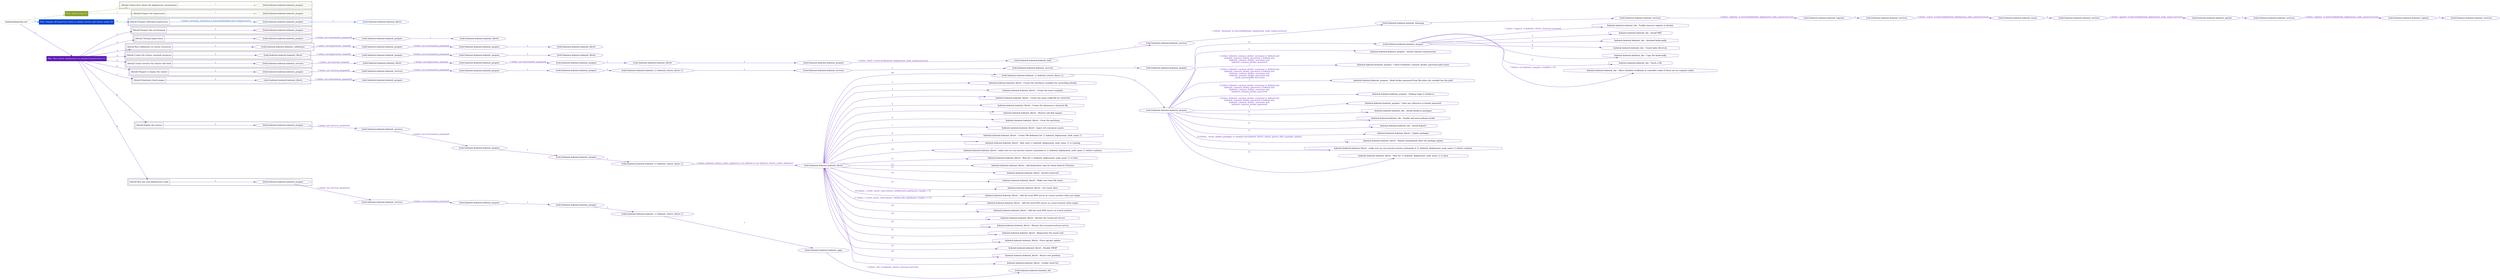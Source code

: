 digraph {
	graph [concentrate=true ordering=in rankdir=LR ratio=fill]
	edge [esep=5 sep=10]
	"kubeinit/playbook.yml" [id=root_node style=dotted]
	play_48f7a93a [label="Play: Initial setup (1)" color="#87a02c" fontcolor="#ffffff" id=play_48f7a93a shape=box style=filled tooltip=localhost]
	"kubeinit/playbook.yml" -> play_48f7a93a [label="1 " color="#87a02c" fontcolor="#87a02c" id=edge_2c1c8503 labeltooltip="1 " tooltip="1 "]
	subgraph "kubeinit.kubeinit.kubeinit_prepare" {
		role_68317482 [label="[role] kubeinit.kubeinit.kubeinit_prepare" color="#87a02c" id=role_68317482 tooltip="kubeinit.kubeinit.kubeinit_prepare"]
	}
	subgraph "kubeinit.kubeinit.kubeinit_prepare" {
		role_b76d7d6e [label="[role] kubeinit.kubeinit.kubeinit_prepare" color="#87a02c" id=role_b76d7d6e tooltip="kubeinit.kubeinit.kubeinit_prepare"]
	}
	subgraph "Play: Initial setup (1)" {
		play_48f7a93a -> block_646954f2 [label=1 color="#87a02c" fontcolor="#87a02c" id=edge_392fb475 labeltooltip=1 tooltip=1]
		subgraph cluster_block_646954f2 {
			block_646954f2 [label="[block] Gather facts about the deployment environment" color="#87a02c" id=block_646954f2 labeltooltip="Gather facts about the deployment environment" shape=box tooltip="Gather facts about the deployment environment"]
			block_646954f2 -> role_68317482 [label="1 " color="#87a02c" fontcolor="#87a02c" id=edge_b7bb4858 labeltooltip="1 " tooltip="1 "]
		}
		play_48f7a93a -> block_d1251164 [label=2 color="#87a02c" fontcolor="#87a02c" id=edge_d0bb86b6 labeltooltip=2 tooltip=2]
		subgraph cluster_block_d1251164 {
			block_d1251164 [label="[block] Prepare the hypervisors" color="#87a02c" id=block_d1251164 labeltooltip="Prepare the hypervisors" shape=box tooltip="Prepare the hypervisors"]
			block_d1251164 -> role_b76d7d6e [label="1 " color="#87a02c" fontcolor="#87a02c" id=edge_4859cfbc labeltooltip="1 " tooltip="1 "]
		}
	}
	play_f01999a0 [label="Play: Prepare all hypervisor hosts to deploy service and cluster nodes (0)" color="#0042cc" fontcolor="#ffffff" id=play_f01999a0 shape=box style=filled tooltip="Play: Prepare all hypervisor hosts to deploy service and cluster nodes (0)"]
	"kubeinit/playbook.yml" -> play_f01999a0 [label="2 " color="#0042cc" fontcolor="#0042cc" id=edge_50599dec labeltooltip="2 " tooltip="2 "]
	subgraph "kubeinit.kubeinit.kubeinit_libvirt" {
		role_89344236 [label="[role] kubeinit.kubeinit.kubeinit_libvirt" color="#0042cc" id=role_89344236 tooltip="kubeinit.kubeinit.kubeinit_libvirt"]
	}
	subgraph "kubeinit.kubeinit.kubeinit_prepare" {
		role_3fe27696 [label="[role] kubeinit.kubeinit.kubeinit_prepare" color="#0042cc" id=role_3fe27696 tooltip="kubeinit.kubeinit.kubeinit_prepare"]
		role_3fe27696 -> role_89344236 [label="1 " color="#0042cc" fontcolor="#0042cc" id=edge_739e8eab labeltooltip="1 " tooltip="1 "]
	}
	subgraph "Play: Prepare all hypervisor hosts to deploy service and cluster nodes (0)" {
		play_f01999a0 -> block_2a58466e [label=1 color="#0042cc" fontcolor="#0042cc" id=edge_af1e1854 labeltooltip=1 tooltip=1]
		subgraph cluster_block_2a58466e {
			block_2a58466e [label="[block] Prepare individual hypervisors" color="#0042cc" id=block_2a58466e labeltooltip="Prepare individual hypervisors" shape=box tooltip="Prepare individual hypervisors"]
			block_2a58466e -> role_3fe27696 [label="1 [when: inventory_hostname in hostvars['kubeinit-facts'].hypervisors]" color="#0042cc" fontcolor="#0042cc" id=edge_37fc43f7 labeltooltip="1 [when: inventory_hostname in hostvars['kubeinit-facts'].hypervisors]" tooltip="1 [when: inventory_hostname in hostvars['kubeinit-facts'].hypervisors]"]
		}
	}
	play_2f3cab68 [label="Play: Run cluster deployment on prepared hypervisors (1)" color="#5c19b3" fontcolor="#ffffff" id=play_2f3cab68 shape=box style=filled tooltip=localhost]
	"kubeinit/playbook.yml" -> play_2f3cab68 [label="3 " color="#5c19b3" fontcolor="#5c19b3" id=edge_c49b4327 labeltooltip="3 " tooltip="3 "]
	subgraph "kubeinit.kubeinit.kubeinit_prepare" {
		role_c599ef89 [label="[role] kubeinit.kubeinit.kubeinit_prepare" color="#5c19b3" id=role_c599ef89 tooltip="kubeinit.kubeinit.kubeinit_prepare"]
	}
	subgraph "kubeinit.kubeinit.kubeinit_libvirt" {
		role_31095c53 [label="[role] kubeinit.kubeinit.kubeinit_libvirt" color="#5c19b3" id=role_31095c53 tooltip="kubeinit.kubeinit.kubeinit_libvirt"]
	}
	subgraph "kubeinit.kubeinit.kubeinit_prepare" {
		role_ef2d4045 [label="[role] kubeinit.kubeinit.kubeinit_prepare" color="#5c19b3" id=role_ef2d4045 tooltip="kubeinit.kubeinit.kubeinit_prepare"]
		role_ef2d4045 -> role_31095c53 [label="1 " color="#5c19b3" fontcolor="#5c19b3" id=edge_62b7c193 labeltooltip="1 " tooltip="1 "]
	}
	subgraph "kubeinit.kubeinit.kubeinit_prepare" {
		role_fed754b5 [label="[role] kubeinit.kubeinit.kubeinit_prepare" color="#5c19b3" id=role_fed754b5 tooltip="kubeinit.kubeinit.kubeinit_prepare"]
		role_fed754b5 -> role_ef2d4045 [label="1 [when: not environment_prepared]" color="#5c19b3" fontcolor="#5c19b3" id=edge_0399e9de labeltooltip="1 [when: not environment_prepared]" tooltip="1 [when: not environment_prepared]"]
	}
	subgraph "kubeinit.kubeinit.kubeinit_libvirt" {
		role_024b5853 [label="[role] kubeinit.kubeinit.kubeinit_libvirt" color="#5c19b3" id=role_024b5853 tooltip="kubeinit.kubeinit.kubeinit_libvirt"]
	}
	subgraph "kubeinit.kubeinit.kubeinit_prepare" {
		role_d43cc7ea [label="[role] kubeinit.kubeinit.kubeinit_prepare" color="#5c19b3" id=role_d43cc7ea tooltip="kubeinit.kubeinit.kubeinit_prepare"]
		role_d43cc7ea -> role_024b5853 [label="1 " color="#5c19b3" fontcolor="#5c19b3" id=edge_d3427e39 labeltooltip="1 " tooltip="1 "]
	}
	subgraph "kubeinit.kubeinit.kubeinit_prepare" {
		role_ba1eb8d6 [label="[role] kubeinit.kubeinit.kubeinit_prepare" color="#5c19b3" id=role_ba1eb8d6 tooltip="kubeinit.kubeinit.kubeinit_prepare"]
		role_ba1eb8d6 -> role_d43cc7ea [label="1 [when: not environment_prepared]" color="#5c19b3" fontcolor="#5c19b3" id=edge_99b0218d labeltooltip="1 [when: not environment_prepared]" tooltip="1 [when: not environment_prepared]"]
	}
	subgraph "kubeinit.kubeinit.kubeinit_validations" {
		role_3ce52aa0 [label="[role] kubeinit.kubeinit.kubeinit_validations" color="#5c19b3" id=role_3ce52aa0 tooltip="kubeinit.kubeinit.kubeinit_validations"]
		role_3ce52aa0 -> role_ba1eb8d6 [label="1 [when: not hypervisors_cleaned]" color="#5c19b3" fontcolor="#5c19b3" id=edge_568e20ad labeltooltip="1 [when: not hypervisors_cleaned]" tooltip="1 [when: not hypervisors_cleaned]"]
	}
	subgraph "kubeinit.kubeinit.kubeinit_libvirt" {
		role_5892202f [label="[role] kubeinit.kubeinit.kubeinit_libvirt" color="#5c19b3" id=role_5892202f tooltip="kubeinit.kubeinit.kubeinit_libvirt"]
	}
	subgraph "kubeinit.kubeinit.kubeinit_prepare" {
		role_14ea5f9a [label="[role] kubeinit.kubeinit.kubeinit_prepare" color="#5c19b3" id=role_14ea5f9a tooltip="kubeinit.kubeinit.kubeinit_prepare"]
		role_14ea5f9a -> role_5892202f [label="1 " color="#5c19b3" fontcolor="#5c19b3" id=edge_c470bcf9 labeltooltip="1 " tooltip="1 "]
	}
	subgraph "kubeinit.kubeinit.kubeinit_prepare" {
		role_00f2cca6 [label="[role] kubeinit.kubeinit.kubeinit_prepare" color="#5c19b3" id=role_00f2cca6 tooltip="kubeinit.kubeinit.kubeinit_prepare"]
		role_00f2cca6 -> role_14ea5f9a [label="1 [when: not environment_prepared]" color="#5c19b3" fontcolor="#5c19b3" id=edge_92b3612d labeltooltip="1 [when: not environment_prepared]" tooltip="1 [when: not environment_prepared]"]
	}
	subgraph "kubeinit.kubeinit.kubeinit_libvirt" {
		role_a37714ad [label="[role] kubeinit.kubeinit.kubeinit_libvirt" color="#5c19b3" id=role_a37714ad tooltip="kubeinit.kubeinit.kubeinit_libvirt"]
		role_a37714ad -> role_00f2cca6 [label="1 [when: not hypervisors_cleaned]" color="#5c19b3" fontcolor="#5c19b3" id=edge_15992454 labeltooltip="1 [when: not hypervisors_cleaned]" tooltip="1 [when: not hypervisors_cleaned]"]
	}
	subgraph "kubeinit.kubeinit.kubeinit_services" {
		role_da75d22a [label="[role] kubeinit.kubeinit.kubeinit_services" color="#5c19b3" id=role_da75d22a tooltip="kubeinit.kubeinit.kubeinit_services"]
	}
	subgraph "kubeinit.kubeinit.kubeinit_registry" {
		role_6bd7cd59 [label="[role] kubeinit.kubeinit.kubeinit_registry" color="#5c19b3" id=role_6bd7cd59 tooltip="kubeinit.kubeinit.kubeinit_registry"]
		role_6bd7cd59 -> role_da75d22a [label="1 " color="#5c19b3" fontcolor="#5c19b3" id=edge_dc244a03 labeltooltip="1 " tooltip="1 "]
	}
	subgraph "kubeinit.kubeinit.kubeinit_services" {
		role_85b639aa [label="[role] kubeinit.kubeinit.kubeinit_services" color="#5c19b3" id=role_85b639aa tooltip="kubeinit.kubeinit.kubeinit_services"]
		role_85b639aa -> role_6bd7cd59 [label="1 [when: 'registry' in hostvars[kubeinit_deployment_node_name].services]" color="#5c19b3" fontcolor="#5c19b3" id=edge_8edda6a2 labeltooltip="1 [when: 'registry' in hostvars[kubeinit_deployment_node_name].services]" tooltip="1 [when: 'registry' in hostvars[kubeinit_deployment_node_name].services]"]
	}
	subgraph "kubeinit.kubeinit.kubeinit_apache" {
		role_e545758e [label="[role] kubeinit.kubeinit.kubeinit_apache" color="#5c19b3" id=role_e545758e tooltip="kubeinit.kubeinit.kubeinit_apache"]
		role_e545758e -> role_85b639aa [label="1 " color="#5c19b3" fontcolor="#5c19b3" id=edge_fd83c5e7 labeltooltip="1 " tooltip="1 "]
	}
	subgraph "kubeinit.kubeinit.kubeinit_services" {
		role_60dbb55d [label="[role] kubeinit.kubeinit.kubeinit_services" color="#5c19b3" id=role_60dbb55d tooltip="kubeinit.kubeinit.kubeinit_services"]
		role_60dbb55d -> role_e545758e [label="1 [when: 'apache' in hostvars[kubeinit_deployment_node_name].services]" color="#5c19b3" fontcolor="#5c19b3" id=edge_f2e3d64b labeltooltip="1 [when: 'apache' in hostvars[kubeinit_deployment_node_name].services]" tooltip="1 [when: 'apache' in hostvars[kubeinit_deployment_node_name].services]"]
	}
	subgraph "kubeinit.kubeinit.kubeinit_nexus" {
		role_3f6fd1b1 [label="[role] kubeinit.kubeinit.kubeinit_nexus" color="#5c19b3" id=role_3f6fd1b1 tooltip="kubeinit.kubeinit.kubeinit_nexus"]
		role_3f6fd1b1 -> role_60dbb55d [label="1 " color="#5c19b3" fontcolor="#5c19b3" id=edge_b6b1c129 labeltooltip="1 " tooltip="1 "]
	}
	subgraph "kubeinit.kubeinit.kubeinit_services" {
		role_b44c3ecb [label="[role] kubeinit.kubeinit.kubeinit_services" color="#5c19b3" id=role_b44c3ecb tooltip="kubeinit.kubeinit.kubeinit_services"]
		role_b44c3ecb -> role_3f6fd1b1 [label="1 [when: 'nexus' in hostvars[kubeinit_deployment_node_name].services]" color="#5c19b3" fontcolor="#5c19b3" id=edge_07677abb labeltooltip="1 [when: 'nexus' in hostvars[kubeinit_deployment_node_name].services]" tooltip="1 [when: 'nexus' in hostvars[kubeinit_deployment_node_name].services]"]
	}
	subgraph "kubeinit.kubeinit.kubeinit_haproxy" {
		role_bf6d10c1 [label="[role] kubeinit.kubeinit.kubeinit_haproxy" color="#5c19b3" id=role_bf6d10c1 tooltip="kubeinit.kubeinit.kubeinit_haproxy"]
		role_bf6d10c1 -> role_b44c3ecb [label="1 " color="#5c19b3" fontcolor="#5c19b3" id=edge_a7b68d9a labeltooltip="1 " tooltip="1 "]
	}
	subgraph "kubeinit.kubeinit.kubeinit_services" {
		role_c96ecb7e [label="[role] kubeinit.kubeinit.kubeinit_services" color="#5c19b3" id=role_c96ecb7e tooltip="kubeinit.kubeinit.kubeinit_services"]
		role_c96ecb7e -> role_bf6d10c1 [label="1 [when: 'haproxy' in hostvars[kubeinit_deployment_node_name].services]" color="#5c19b3" fontcolor="#5c19b3" id=edge_6312c26d labeltooltip="1 [when: 'haproxy' in hostvars[kubeinit_deployment_node_name].services]" tooltip="1 [when: 'haproxy' in hostvars[kubeinit_deployment_node_name].services]"]
	}
	subgraph "kubeinit.kubeinit.kubeinit_dnsmasq" {
		role_a47a3cfb [label="[role] kubeinit.kubeinit.kubeinit_dnsmasq" color="#5c19b3" id=role_a47a3cfb tooltip="kubeinit.kubeinit.kubeinit_dnsmasq"]
		role_a47a3cfb -> role_c96ecb7e [label="1 " color="#5c19b3" fontcolor="#5c19b3" id=edge_bdfc185e labeltooltip="1 " tooltip="1 "]
	}
	subgraph "kubeinit.kubeinit.kubeinit_services" {
		role_eb34a453 [label="[role] kubeinit.kubeinit.kubeinit_services" color="#5c19b3" id=role_eb34a453 tooltip="kubeinit.kubeinit.kubeinit_services"]
		role_eb34a453 -> role_a47a3cfb [label="1 [when: 'dnsmasq' in hostvars[kubeinit_deployment_node_name].services]" color="#5c19b3" fontcolor="#5c19b3" id=edge_260b81ef labeltooltip="1 [when: 'dnsmasq' in hostvars[kubeinit_deployment_node_name].services]" tooltip="1 [when: 'dnsmasq' in hostvars[kubeinit_deployment_node_name].services]"]
	}
	subgraph "kubeinit.kubeinit.kubeinit_bind" {
		role_d59e8f1f [label="[role] kubeinit.kubeinit.kubeinit_bind" color="#5c19b3" id=role_d59e8f1f tooltip="kubeinit.kubeinit.kubeinit_bind"]
		role_d59e8f1f -> role_eb34a453 [label="1 " color="#5c19b3" fontcolor="#5c19b3" id=edge_11c127bd labeltooltip="1 " tooltip="1 "]
	}
	subgraph "kubeinit.kubeinit.kubeinit_prepare" {
		role_1ef68c39 [label="[role] kubeinit.kubeinit.kubeinit_prepare" color="#5c19b3" id=role_1ef68c39 tooltip="kubeinit.kubeinit.kubeinit_prepare"]
		role_1ef68c39 -> role_d59e8f1f [label="1 [when: 'bind' in hostvars[kubeinit_deployment_node_name].services]" color="#5c19b3" fontcolor="#5c19b3" id=edge_b1e9acf6 labeltooltip="1 [when: 'bind' in hostvars[kubeinit_deployment_node_name].services]" tooltip="1 [when: 'bind' in hostvars[kubeinit_deployment_node_name].services]"]
	}
	subgraph "kubeinit.kubeinit.kubeinit_libvirt" {
		role_0d807099 [label="[role] kubeinit.kubeinit.kubeinit_libvirt" color="#5c19b3" id=role_0d807099 tooltip="kubeinit.kubeinit.kubeinit_libvirt"]
		role_0d807099 -> role_1ef68c39 [label="1 " color="#5c19b3" fontcolor="#5c19b3" id=edge_ef9cdb65 labeltooltip="1 " tooltip="1 "]
	}
	subgraph "kubeinit.kubeinit.kubeinit_prepare" {
		role_2af85dc7 [label="[role] kubeinit.kubeinit.kubeinit_prepare" color="#5c19b3" id=role_2af85dc7 tooltip="kubeinit.kubeinit.kubeinit_prepare"]
		role_2af85dc7 -> role_0d807099 [label="1 " color="#5c19b3" fontcolor="#5c19b3" id=edge_9dd2d262 labeltooltip="1 " tooltip="1 "]
	}
	subgraph "kubeinit.kubeinit.kubeinit_prepare" {
		role_10ae1663 [label="[role] kubeinit.kubeinit.kubeinit_prepare" color="#5c19b3" id=role_10ae1663 tooltip="kubeinit.kubeinit.kubeinit_prepare"]
		role_10ae1663 -> role_2af85dc7 [label="1 [when: not environment_prepared]" color="#5c19b3" fontcolor="#5c19b3" id=edge_b6011a19 labeltooltip="1 [when: not environment_prepared]" tooltip="1 [when: not environment_prepared]"]
	}
	subgraph "kubeinit.kubeinit.kubeinit_libvirt" {
		role_2f4c6040 [label="[role] kubeinit.kubeinit.kubeinit_libvirt" color="#5c19b3" id=role_2f4c6040 tooltip="kubeinit.kubeinit.kubeinit_libvirt"]
		role_2f4c6040 -> role_10ae1663 [label="1 [when: not hypervisors_cleaned]" color="#5c19b3" fontcolor="#5c19b3" id=edge_c0e9a3f6 labeltooltip="1 [when: not hypervisors_cleaned]" tooltip="1 [when: not hypervisors_cleaned]"]
	}
	subgraph "kubeinit.kubeinit.kubeinit_services" {
		role_94264fb1 [label="[role] kubeinit.kubeinit.kubeinit_services" color="#5c19b3" id=role_94264fb1 tooltip="kubeinit.kubeinit.kubeinit_services"]
		role_94264fb1 -> role_2f4c6040 [label="1 [when: not network_created]" color="#5c19b3" fontcolor="#5c19b3" id=edge_c28fc50e labeltooltip="1 [when: not network_created]" tooltip="1 [when: not network_created]"]
	}
	subgraph "kubeinit.kubeinit.kubeinit_prepare" {
		role_c5b8d936 [label="[role] kubeinit.kubeinit.kubeinit_prepare" color="#5c19b3" id=role_c5b8d936 tooltip="kubeinit.kubeinit.kubeinit_prepare"]
	}
	subgraph "kubeinit.kubeinit.kubeinit_services" {
		role_d399a175 [label="[role] kubeinit.kubeinit.kubeinit_services" color="#5c19b3" id=role_d399a175 tooltip="kubeinit.kubeinit.kubeinit_services"]
		role_d399a175 -> role_c5b8d936 [label="1 " color="#5c19b3" fontcolor="#5c19b3" id=edge_b107c4f0 labeltooltip="1 " tooltip="1 "]
	}
	subgraph "kubeinit.kubeinit.kubeinit_services" {
		role_c0415a39 [label="[role] kubeinit.kubeinit.kubeinit_services" color="#5c19b3" id=role_c0415a39 tooltip="kubeinit.kubeinit.kubeinit_services"]
		role_c0415a39 -> role_d399a175 [label="1 " color="#5c19b3" fontcolor="#5c19b3" id=edge_8cce6e40 labeltooltip="1 " tooltip="1 "]
	}
	subgraph "kubeinit.kubeinit.kubeinit_{{ kubeinit_cluster_distro }}" {
		role_ec1b3d6d [label="[role] kubeinit.kubeinit.kubeinit_{{ kubeinit_cluster_distro }}" color="#5c19b3" id=role_ec1b3d6d tooltip="kubeinit.kubeinit.kubeinit_{{ kubeinit_cluster_distro }}"]
		role_ec1b3d6d -> role_c0415a39 [label="1 " color="#5c19b3" fontcolor="#5c19b3" id=edge_4ad08bda labeltooltip="1 " tooltip="1 "]
	}
	subgraph "kubeinit.kubeinit.kubeinit_prepare" {
		role_3350ff2b [label="[role] kubeinit.kubeinit.kubeinit_prepare" color="#5c19b3" id=role_3350ff2b tooltip="kubeinit.kubeinit.kubeinit_prepare"]
		role_3350ff2b -> role_ec1b3d6d [label="1 " color="#5c19b3" fontcolor="#5c19b3" id=edge_23de523e labeltooltip="1 " tooltip="1 "]
	}
	subgraph "kubeinit.kubeinit.kubeinit_prepare" {
		role_4fa646b0 [label="[role] kubeinit.kubeinit.kubeinit_prepare" color="#5c19b3" id=role_4fa646b0 tooltip="kubeinit.kubeinit.kubeinit_prepare"]
		role_4fa646b0 -> role_3350ff2b [label="1 " color="#5c19b3" fontcolor="#5c19b3" id=edge_c5678647 labeltooltip="1 " tooltip="1 "]
	}
	subgraph "kubeinit.kubeinit.kubeinit_services" {
		role_cc002959 [label="[role] kubeinit.kubeinit.kubeinit_services" color="#5c19b3" id=role_cc002959 tooltip="kubeinit.kubeinit.kubeinit_services"]
		role_cc002959 -> role_4fa646b0 [label="1 [when: not environment_prepared]" color="#5c19b3" fontcolor="#5c19b3" id=edge_8ae88f54 labeltooltip="1 [when: not environment_prepared]" tooltip="1 [when: not environment_prepared]"]
	}
	subgraph "kubeinit.kubeinit.kubeinit_prepare" {
		role_81744725 [label="[role] kubeinit.kubeinit.kubeinit_prepare" color="#5c19b3" id=role_81744725 tooltip="kubeinit.kubeinit.kubeinit_prepare"]
		role_81744725 -> role_cc002959 [label="1 [when: not services_prepared]" color="#5c19b3" fontcolor="#5c19b3" id=edge_f6151b5d labeltooltip="1 [when: not services_prepared]" tooltip="1 [when: not services_prepared]"]
	}
	subgraph "kubeinit.kubeinit.kubeinit_prepare" {
		role_351a5bfa [label="[role] kubeinit.kubeinit.kubeinit_prepare" color="#5c19b3" id=role_351a5bfa tooltip="kubeinit.kubeinit.kubeinit_prepare"]
	}
	subgraph "kubeinit.kubeinit.kubeinit_libvirt" {
		role_397e9428 [label="[role] kubeinit.kubeinit.kubeinit_libvirt" color="#5c19b3" id=role_397e9428 tooltip="kubeinit.kubeinit.kubeinit_libvirt"]
		role_397e9428 -> role_351a5bfa [label="1 [when: not environment_prepared]" color="#5c19b3" fontcolor="#5c19b3" id=edge_f75d73c2 labeltooltip="1 [when: not environment_prepared]" tooltip="1 [when: not environment_prepared]"]
	}
	subgraph "kubeinit.kubeinit.kubeinit_prepare" {
		role_3be5f1c1 [label="[role] kubeinit.kubeinit.kubeinit_prepare" color="#5c19b3" id=role_3be5f1c1 tooltip="kubeinit.kubeinit.kubeinit_prepare"]
		task_37df17f5 [label="kubeinit.kubeinit.kubeinit_rke : Enable insecure registry in Docker" color="#5c19b3" id=task_37df17f5 shape=octagon tooltip="kubeinit.kubeinit.kubeinit_rke : Enable insecure registry in Docker"]
		role_3be5f1c1 -> task_37df17f5 [label="1 [when: 'registry' in kubeinit_cluster_hostvars.services]" color="#5c19b3" fontcolor="#5c19b3" id=edge_f93ef897 labeltooltip="1 [when: 'registry' in kubeinit_cluster_hostvars.services]" tooltip="1 [when: 'registry' in kubeinit_cluster_hostvars.services]"]
		task_58f07580 [label="kubeinit.kubeinit.kubeinit_rke : Install RKE" color="#5c19b3" id=task_58f07580 shape=octagon tooltip="kubeinit.kubeinit.kubeinit_rke : Install RKE"]
		role_3be5f1c1 -> task_58f07580 [label="2 " color="#5c19b3" fontcolor="#5c19b3" id=edge_676ab2ae labeltooltip="2 " tooltip="2 "]
		task_1aee267a [label="kubeinit.kubeinit.kubeinit_rke : Autoload kubeconfig" color="#5c19b3" id=task_1aee267a shape=octagon tooltip="kubeinit.kubeinit.kubeinit_rke : Autoload kubeconfig"]
		role_3be5f1c1 -> task_1aee267a [label="3 " color="#5c19b3" fontcolor="#5c19b3" id=edge_e591dfc9 labeltooltip="3 " tooltip="3 "]
		task_c764db25 [label="kubeinit.kubeinit.kubeinit_rke : Create kube directory" color="#5c19b3" id=task_c764db25 shape=octagon tooltip="kubeinit.kubeinit.kubeinit_rke : Create kube directory"]
		role_3be5f1c1 -> task_c764db25 [label="4 " color="#5c19b3" fontcolor="#5c19b3" id=edge_0c00c4a8 labeltooltip="4 " tooltip="4 "]
		task_50167f3d [label="kubeinit.kubeinit.kubeinit_rke : Copy the kubeconfig" color="#5c19b3" id=task_50167f3d shape=octagon tooltip="kubeinit.kubeinit.kubeinit_rke : Copy the kubeconfig"]
		role_3be5f1c1 -> task_50167f3d [label="5 " color="#5c19b3" fontcolor="#5c19b3" id=edge_c0912369 labeltooltip="5 " tooltip="5 "]
		task_183f4d94 [label="kubeinit.kubeinit.kubeinit_rke : Touch a file" color="#5c19b3" id=task_183f4d94 shape=octagon tooltip="kubeinit.kubeinit.kubeinit_rke : Touch a file"]
		role_3be5f1c1 -> task_183f4d94 [label="6 " color="#5c19b3" fontcolor="#5c19b3" id=edge_2b11af25 labeltooltip="6 " tooltip="6 "]
		task_357b9016 [label="kubeinit.kubeinit.kubeinit_rke : Allow schedule workloads in controller nodes if there are no compute nodes" color="#5c19b3" id=task_357b9016 shape=octagon tooltip="kubeinit.kubeinit.kubeinit_rke : Allow schedule workloads in controller nodes if there are no compute nodes"]
		role_3be5f1c1 -> task_357b9016 [label="7 [when: not kubeinit_compute_count|int > 0]" color="#5c19b3" fontcolor="#5c19b3" id=edge_3dc09aa0 labeltooltip="7 [when: not kubeinit_compute_count|int > 0]" tooltip="7 [when: not kubeinit_compute_count|int > 0]"]
	}
	subgraph "kubeinit.kubeinit.kubeinit_prepare" {
		role_e806dfc7 [label="[role] kubeinit.kubeinit.kubeinit_prepare" color="#5c19b3" id=role_e806dfc7 tooltip="kubeinit.kubeinit.kubeinit_prepare"]
		task_04a35f43 [label="kubeinit.kubeinit.kubeinit_prepare : Install common requirements" color="#5c19b3" id=task_04a35f43 shape=octagon tooltip="kubeinit.kubeinit.kubeinit_prepare : Install common requirements"]
		role_e806dfc7 -> task_04a35f43 [label="1 " color="#5c19b3" fontcolor="#5c19b3" id=edge_1e1c22ba labeltooltip="1 " tooltip="1 "]
		task_f138a4bf [label="kubeinit.kubeinit.kubeinit_prepare : Check if kubeinit_common_docker_password path exists" color="#5c19b3" id=task_f138a4bf shape=octagon tooltip="kubeinit.kubeinit.kubeinit_prepare : Check if kubeinit_common_docker_password path exists"]
		role_e806dfc7 -> task_f138a4bf [label="2 [when: kubeinit_common_docker_username is defined and
kubeinit_common_docker_password is defined and
kubeinit_common_docker_username and
kubeinit_common_docker_password
]" color="#5c19b3" fontcolor="#5c19b3" id=edge_7cd1ea45 labeltooltip="2 [when: kubeinit_common_docker_username is defined and
kubeinit_common_docker_password is defined and
kubeinit_common_docker_username and
kubeinit_common_docker_password
]" tooltip="2 [when: kubeinit_common_docker_username is defined and
kubeinit_common_docker_password is defined and
kubeinit_common_docker_username and
kubeinit_common_docker_password
]"]
		task_9e120f64 [label="kubeinit.kubeinit.kubeinit_prepare : Read docker password from file when the variable has the path" color="#5c19b3" id=task_9e120f64 shape=octagon tooltip="kubeinit.kubeinit.kubeinit_prepare : Read docker password from file when the variable has the path"]
		role_e806dfc7 -> task_9e120f64 [label="3 [when: kubeinit_common_docker_username is defined and
kubeinit_common_docker_password is defined and
kubeinit_common_docker_username and
kubeinit_common_docker_password and
_result_passwordfile.stat.exists
]" color="#5c19b3" fontcolor="#5c19b3" id=edge_8a743299 labeltooltip="3 [when: kubeinit_common_docker_username is defined and
kubeinit_common_docker_password is defined and
kubeinit_common_docker_username and
kubeinit_common_docker_password and
_result_passwordfile.stat.exists
]" tooltip="3 [when: kubeinit_common_docker_username is defined and
kubeinit_common_docker_password is defined and
kubeinit_common_docker_username and
kubeinit_common_docker_password and
_result_passwordfile.stat.exists
]"]
		task_7df42711 [label="kubeinit.kubeinit.kubeinit_prepare : Podman login to docker.io" color="#5c19b3" id=task_7df42711 shape=octagon tooltip="kubeinit.kubeinit.kubeinit_prepare : Podman login to docker.io"]
		role_e806dfc7 -> task_7df42711 [label="4 [when: kubeinit_common_docker_username is defined and
kubeinit_common_docker_password is defined and
kubeinit_common_docker_username and
kubeinit_common_docker_password
]" color="#5c19b3" fontcolor="#5c19b3" id=edge_f2749a87 labeltooltip="4 [when: kubeinit_common_docker_username is defined and
kubeinit_common_docker_password is defined and
kubeinit_common_docker_username and
kubeinit_common_docker_password
]" tooltip="4 [when: kubeinit_common_docker_username is defined and
kubeinit_common_docker_password is defined and
kubeinit_common_docker_username and
kubeinit_common_docker_password
]"]
		task_fed261da [label="kubeinit.kubeinit.kubeinit_prepare : Clear any reference to docker password" color="#5c19b3" id=task_fed261da shape=octagon tooltip="kubeinit.kubeinit.kubeinit_prepare : Clear any reference to docker password"]
		role_e806dfc7 -> task_fed261da [label="5 [when: kubeinit_common_docker_username is defined and
kubeinit_common_docker_password is defined and
kubeinit_common_docker_username and
kubeinit_common_docker_password
]" color="#5c19b3" fontcolor="#5c19b3" id=edge_ea800ec6 labeltooltip="5 [when: kubeinit_common_docker_username is defined and
kubeinit_common_docker_password is defined and
kubeinit_common_docker_username and
kubeinit_common_docker_password
]" tooltip="5 [when: kubeinit_common_docker_username is defined and
kubeinit_common_docker_password is defined and
kubeinit_common_docker_username and
kubeinit_common_docker_password
]"]
		task_263af146 [label="kubeinit.kubeinit.kubeinit_rke : Install docker.io packages" color="#5c19b3" id=task_263af146 shape=octagon tooltip="kubeinit.kubeinit.kubeinit_rke : Install docker.io packages"]
		role_e806dfc7 -> task_263af146 [label="6 " color="#5c19b3" fontcolor="#5c19b3" id=edge_a9808fe3 labeltooltip="6 " tooltip="6 "]
		task_05fba47a [label="kubeinit.kubeinit.kubeinit_rke : Enable and start podman.socket" color="#5c19b3" id=task_05fba47a shape=octagon tooltip="kubeinit.kubeinit.kubeinit_rke : Enable and start podman.socket"]
		role_e806dfc7 -> task_05fba47a [label="7 " color="#5c19b3" fontcolor="#5c19b3" id=edge_06dd3678 labeltooltip="7 " tooltip="7 "]
		task_95847c7d [label="kubeinit.kubeinit.kubeinit_rke : Install kubectl" color="#5c19b3" id=task_95847c7d shape=octagon tooltip="kubeinit.kubeinit.kubeinit_rke : Install kubectl"]
		role_e806dfc7 -> task_95847c7d [label="8 " color="#5c19b3" fontcolor="#5c19b3" id=edge_96ce2d77 labeltooltip="8 " tooltip="8 "]
		task_01d0c8ba [label="kubeinit.kubeinit.kubeinit_libvirt : Update packages" color="#5c19b3" id=task_01d0c8ba shape=octagon tooltip="kubeinit.kubeinit.kubeinit_libvirt : Update packages"]
		role_e806dfc7 -> task_01d0c8ba [label="9 " color="#5c19b3" fontcolor="#5c19b3" id=edge_06885735 labeltooltip="9 " tooltip="9 "]
		task_cb84fdf2 [label="kubeinit.kubeinit.kubeinit_libvirt : Reboot immediately after the package update" color="#5c19b3" id=task_cb84fdf2 shape=octagon tooltip="kubeinit.kubeinit.kubeinit_libvirt : Reboot immediately after the package update"]
		role_e806dfc7 -> task_cb84fdf2 [label="10 [when: _result_update_packages is changed and kubeinit_libvirt_reboot_guests_after_package_update]" color="#5c19b3" fontcolor="#5c19b3" id=edge_a5b808e7 labeltooltip="10 [when: _result_update_packages is changed and kubeinit_libvirt_reboot_guests_after_package_update]" tooltip="10 [when: _result_update_packages is changed and kubeinit_libvirt_reboot_guests_after_package_update]"]
		task_153d7501 [label="kubeinit.kubeinit.kubeinit_libvirt : make sure we can execute remote commands in {{ kubeinit_deployment_node_name }} before continue" color="#5c19b3" id=task_153d7501 shape=octagon tooltip="kubeinit.kubeinit.kubeinit_libvirt : make sure we can execute remote commands in {{ kubeinit_deployment_node_name }} before continue"]
		role_e806dfc7 -> task_153d7501 [label="11 " color="#5c19b3" fontcolor="#5c19b3" id=edge_a1c1026c labeltooltip="11 " tooltip="11 "]
		task_d99e6f75 [label="kubeinit.kubeinit.kubeinit_libvirt : Wait for {{ kubeinit_deployment_node_name }} to boot" color="#5c19b3" id=task_d99e6f75 shape=octagon tooltip="kubeinit.kubeinit.kubeinit_libvirt : Wait for {{ kubeinit_deployment_node_name }} to boot"]
		role_e806dfc7 -> task_d99e6f75 [label="12 " color="#5c19b3" fontcolor="#5c19b3" id=edge_e3d0243c labeltooltip="12 " tooltip="12 "]
		role_e806dfc7 -> role_3be5f1c1 [label="13 " color="#5c19b3" fontcolor="#5c19b3" id=edge_3f47bdef labeltooltip="13 " tooltip="13 "]
	}
	subgraph "kubeinit.kubeinit.kubeinit_{{ kubeinit_cluster_distro }}" {
		role_d5b17730 [label="[role] kubeinit.kubeinit.kubeinit_{{ kubeinit_cluster_distro }}" color="#5c19b3" id=role_d5b17730 tooltip="kubeinit.kubeinit.kubeinit_{{ kubeinit_cluster_distro }}"]
		role_d5b17730 -> role_e806dfc7 [label="1 " color="#5c19b3" fontcolor="#5c19b3" id=edge_343c1691 labeltooltip="1 " tooltip="1 "]
	}
	subgraph "kubeinit.kubeinit.kubeinit_libvirt" {
		role_d5aa62e9 [label="[role] kubeinit.kubeinit.kubeinit_libvirt" color="#5c19b3" id=role_d5aa62e9 tooltip="kubeinit.kubeinit.kubeinit_libvirt"]
		task_771091c1 [label="kubeinit.kubeinit.kubeinit_libvirt : Create the interfaces template for networking details" color="#5c19b3" id=task_771091c1 shape=octagon tooltip="kubeinit.kubeinit.kubeinit_libvirt : Create the interfaces template for networking details"]
		role_d5aa62e9 -> task_771091c1 [label="1 " color="#5c19b3" fontcolor="#5c19b3" id=edge_51f717d3 labeltooltip="1 " tooltip="1 "]
		task_0657c76b [label="kubeinit.kubeinit.kubeinit_libvirt : Create the hosts template" color="#5c19b3" id=task_0657c76b shape=octagon tooltip="kubeinit.kubeinit.kubeinit_libvirt : Create the hosts template"]
		role_d5aa62e9 -> task_0657c76b [label="2 " color="#5c19b3" fontcolor="#5c19b3" id=edge_a85d816c labeltooltip="2 " tooltip="2 "]
		task_aff1be32 [label="kubeinit.kubeinit.kubeinit_libvirt : Create the main config file for cloud-init" color="#5c19b3" id=task_aff1be32 shape=octagon tooltip="kubeinit.kubeinit.kubeinit_libvirt : Create the main config file for cloud-init"]
		role_d5aa62e9 -> task_aff1be32 [label="3 " color="#5c19b3" fontcolor="#5c19b3" id=edge_a083a448 labeltooltip="3 " tooltip="3 "]
		task_7fdbc2ad [label="kubeinit.kubeinit.kubeinit_libvirt : Create the datasource cloud-init file" color="#5c19b3" id=task_7fdbc2ad shape=octagon tooltip="kubeinit.kubeinit.kubeinit_libvirt : Create the datasource cloud-init file"]
		role_d5aa62e9 -> task_7fdbc2ad [label="4 " color="#5c19b3" fontcolor="#5c19b3" id=edge_251e1816 labeltooltip="4 " tooltip="4 "]
		task_3231f883 [label="kubeinit.kubeinit.kubeinit_libvirt : Remove old disk images" color="#5c19b3" id=task_3231f883 shape=octagon tooltip="kubeinit.kubeinit.kubeinit_libvirt : Remove old disk images"]
		role_d5aa62e9 -> task_3231f883 [label="5 " color="#5c19b3" fontcolor="#5c19b3" id=edge_ea312ae8 labeltooltip="5 " tooltip="5 "]
		task_b24b6d21 [label="kubeinit.kubeinit.kubeinit_libvirt : Grow the partitions" color="#5c19b3" id=task_b24b6d21 shape=octagon tooltip="kubeinit.kubeinit.kubeinit_libvirt : Grow the partitions"]
		role_d5aa62e9 -> task_b24b6d21 [label="6 " color="#5c19b3" fontcolor="#5c19b3" id=edge_45e67939 labeltooltip="6 " tooltip="6 "]
		task_572533c1 [label="kubeinit.kubeinit.kubeinit_libvirt : Inject virt-customize assets" color="#5c19b3" id=task_572533c1 shape=octagon tooltip="kubeinit.kubeinit.kubeinit_libvirt : Inject virt-customize assets"]
		role_d5aa62e9 -> task_572533c1 [label="7 " color="#5c19b3" fontcolor="#5c19b3" id=edge_90745587 labeltooltip="7 " tooltip="7 "]
		task_84cedd78 [label="kubeinit.kubeinit.kubeinit_libvirt : Create VM definition for {{ kubeinit_deployment_node_name }}" color="#5c19b3" id=task_84cedd78 shape=octagon tooltip="kubeinit.kubeinit.kubeinit_libvirt : Create VM definition for {{ kubeinit_deployment_node_name }}"]
		role_d5aa62e9 -> task_84cedd78 [label="8 " color="#5c19b3" fontcolor="#5c19b3" id=edge_8153043c labeltooltip="8 " tooltip="8 "]
		task_91ab4543 [label="kubeinit.kubeinit.kubeinit_libvirt : Wait until {{ kubeinit_deployment_node_name }} is running" color="#5c19b3" id=task_91ab4543 shape=octagon tooltip="kubeinit.kubeinit.kubeinit_libvirt : Wait until {{ kubeinit_deployment_node_name }} is running"]
		role_d5aa62e9 -> task_91ab4543 [label="9 " color="#5c19b3" fontcolor="#5c19b3" id=edge_5814c8ee labeltooltip="9 " tooltip="9 "]
		task_69189523 [label="kubeinit.kubeinit.kubeinit_libvirt : make sure we can execute remote commands in {{ kubeinit_deployment_node_name }} before continue" color="#5c19b3" id=task_69189523 shape=octagon tooltip="kubeinit.kubeinit.kubeinit_libvirt : make sure we can execute remote commands in {{ kubeinit_deployment_node_name }} before continue"]
		role_d5aa62e9 -> task_69189523 [label="10 " color="#5c19b3" fontcolor="#5c19b3" id=edge_33db09ae labeltooltip="10 " tooltip="10 "]
		task_a8c6dcf1 [label="kubeinit.kubeinit.kubeinit_libvirt : Wait for {{ kubeinit_deployment_node_name }} to boot" color="#5c19b3" id=task_a8c6dcf1 shape=octagon tooltip="kubeinit.kubeinit.kubeinit_libvirt : Wait for {{ kubeinit_deployment_node_name }} to boot"]
		role_d5aa62e9 -> task_a8c6dcf1 [label="11 " color="#5c19b3" fontcolor="#5c19b3" id=edge_7f0acc97 labeltooltip="11 " tooltip="11 "]
		task_3cdcdd11 [label="kubeinit.kubeinit.kubeinit_libvirt : Add kubernetes repo for latest kubectl (Ubuntu)" color="#5c19b3" id=task_3cdcdd11 shape=octagon tooltip="kubeinit.kubeinit.kubeinit_libvirt : Add kubernetes repo for latest kubectl (Ubuntu)"]
		role_d5aa62e9 -> task_3cdcdd11 [label="12 " color="#5c19b3" fontcolor="#5c19b3" id=edge_f307a2ec labeltooltip="12 " tooltip="12 "]
		task_9d16b038 [label="kubeinit.kubeinit.kubeinit_libvirt : Install resolvconf" color="#5c19b3" id=task_9d16b038 shape=octagon tooltip="kubeinit.kubeinit.kubeinit_libvirt : Install resolvconf"]
		role_d5aa62e9 -> task_9d16b038 [label="13 " color="#5c19b3" fontcolor="#5c19b3" id=edge_25abb07e labeltooltip="13 " tooltip="13 "]
		task_ab583ce2 [label="kubeinit.kubeinit.kubeinit_libvirt : Make sure base file exists" color="#5c19b3" id=task_ab583ce2 shape=octagon tooltip="kubeinit.kubeinit.kubeinit_libvirt : Make sure base file exists"]
		role_d5aa62e9 -> task_ab583ce2 [label="14 " color="#5c19b3" fontcolor="#5c19b3" id=edge_8cac2718 labeltooltip="14 " tooltip="14 "]
		task_83965622 [label="kubeinit.kubeinit.kubeinit_libvirt : Get resolv lines" color="#5c19b3" id=task_83965622 shape=octagon tooltip="kubeinit.kubeinit.kubeinit_libvirt : Get resolv lines"]
		role_d5aa62e9 -> task_83965622 [label="15 " color="#5c19b3" fontcolor="#5c19b3" id=edge_a9c7d792 labeltooltip="15 " tooltip="15 "]
		task_317f04a1 [label="kubeinit.kubeinit.kubeinit_libvirt : Add the local DNS server as a local resolver when not empty" color="#5c19b3" id=task_317f04a1 shape=octagon tooltip="kubeinit.kubeinit.kubeinit_libvirt : Add the local DNS server as a local resolver when not empty"]
		role_d5aa62e9 -> task_317f04a1 [label="16 [when: (_result_resolv_conf.content | b64decode).splitlines() | length > 0]" color="#5c19b3" fontcolor="#5c19b3" id=edge_cd8c8369 labeltooltip="16 [when: (_result_resolv_conf.content | b64decode).splitlines() | length > 0]" tooltip="16 [when: (_result_resolv_conf.content | b64decode).splitlines() | length > 0]"]
		task_142ea399 [label="kubeinit.kubeinit.kubeinit_libvirt : Add the local DNS server as a local resolver when empty" color="#5c19b3" id=task_142ea399 shape=octagon tooltip="kubeinit.kubeinit.kubeinit_libvirt : Add the local DNS server as a local resolver when empty"]
		role_d5aa62e9 -> task_142ea399 [label="17 [when: (_result_resolv_conf.content | b64decode).splitlines() | length == 0]" color="#5c19b3" fontcolor="#5c19b3" id=edge_8257f8bc labeltooltip="17 [when: (_result_resolv_conf.content | b64decode).splitlines() | length == 0]" tooltip="17 [when: (_result_resolv_conf.content | b64decode).splitlines() | length == 0]"]
		task_09651a26 [label="kubeinit.kubeinit.kubeinit_libvirt : Add the local DNS server as a local resolver" color="#5c19b3" id=task_09651a26 shape=octagon tooltip="kubeinit.kubeinit.kubeinit_libvirt : Add the local DNS server as a local resolver"]
		role_d5aa62e9 -> task_09651a26 [label="18 " color="#5c19b3" fontcolor="#5c19b3" id=edge_5c928ba3 labeltooltip="18 " tooltip="18 "]
		task_be60a243 [label="kubeinit.kubeinit.kubeinit_libvirt : Restart the resolvconf service" color="#5c19b3" id=task_be60a243 shape=octagon tooltip="kubeinit.kubeinit.kubeinit_libvirt : Restart the resolvconf service"]
		role_d5aa62e9 -> task_be60a243 [label="19 " color="#5c19b3" fontcolor="#5c19b3" id=edge_27a00f22 labeltooltip="19 " tooltip="19 "]
		task_7ddbc3b0 [label="kubeinit.kubeinit.kubeinit_libvirt : Restart the systemd-resolved service" color="#5c19b3" id=task_7ddbc3b0 shape=octagon tooltip="kubeinit.kubeinit.kubeinit_libvirt : Restart the systemd-resolved service"]
		role_d5aa62e9 -> task_7ddbc3b0 [label="20 " color="#5c19b3" fontcolor="#5c19b3" id=edge_569f4aa1 labeltooltip="20 " tooltip="20 "]
		task_a9142b7e [label="kubeinit.kubeinit.kubeinit_libvirt : Regenerate the resolv.conf" color="#5c19b3" id=task_a9142b7e shape=octagon tooltip="kubeinit.kubeinit.kubeinit_libvirt : Regenerate the resolv.conf"]
		role_d5aa62e9 -> task_a9142b7e [label="21 " color="#5c19b3" fontcolor="#5c19b3" id=edge_fe3fae12 labeltooltip="21 " tooltip="21 "]
		task_3e2c59ee [label="kubeinit.kubeinit.kubeinit_libvirt : Force apt-get update" color="#5c19b3" id=task_3e2c59ee shape=octagon tooltip="kubeinit.kubeinit.kubeinit_libvirt : Force apt-get update"]
		role_d5aa62e9 -> task_3e2c59ee [label="22 " color="#5c19b3" fontcolor="#5c19b3" id=edge_5a1c78d3 labeltooltip="22 " tooltip="22 "]
		task_40979860 [label="kubeinit.kubeinit.kubeinit_libvirt : Disable SWAP" color="#5c19b3" id=task_40979860 shape=octagon tooltip="kubeinit.kubeinit.kubeinit_libvirt : Disable SWAP"]
		role_d5aa62e9 -> task_40979860 [label="23 " color="#5c19b3" fontcolor="#5c19b3" id=edge_e3e52a85 labeltooltip="23 " tooltip="23 "]
		task_790222d5 [label="kubeinit.kubeinit.kubeinit_libvirt : Resize root partition" color="#5c19b3" id=task_790222d5 shape=octagon tooltip="kubeinit.kubeinit.kubeinit_libvirt : Resize root partition"]
		role_d5aa62e9 -> task_790222d5 [label="24 " color="#5c19b3" fontcolor="#5c19b3" id=edge_ba2ca393 labeltooltip="24 " tooltip="24 "]
		task_cb2932a0 [label="kubeinit.kubeinit.kubeinit_libvirt : Enable cloud init" color="#5c19b3" id=task_cb2932a0 shape=octagon tooltip="kubeinit.kubeinit.kubeinit_libvirt : Enable cloud init"]
		role_d5aa62e9 -> task_cb2932a0 [label="25 " color="#5c19b3" fontcolor="#5c19b3" id=edge_f6057ede labeltooltip="25 " tooltip="25 "]
		role_d5aa62e9 -> role_d5b17730 [label="26 " color="#5c19b3" fontcolor="#5c19b3" id=edge_bd2b3166 labeltooltip="26 " tooltip="26 "]
	}
	subgraph "kubeinit.kubeinit.kubeinit_{{ kubeinit_cluster_distro }}" {
		role_a9c8881a [label="[role] kubeinit.kubeinit.kubeinit_{{ kubeinit_cluster_distro }}" color="#5c19b3" id=role_a9c8881a tooltip="kubeinit.kubeinit.kubeinit_{{ kubeinit_cluster_distro }}"]
		role_a9c8881a -> role_d5aa62e9 [label="1 [when: kubeinit_cluster_nodes_deployed is not defined or not kubeinit_cluster_nodes_deployed]" color="#5c19b3" fontcolor="#5c19b3" id=edge_fa0b035a labeltooltip="1 [when: kubeinit_cluster_nodes_deployed is not defined or not kubeinit_cluster_nodes_deployed]" tooltip="1 [when: kubeinit_cluster_nodes_deployed is not defined or not kubeinit_cluster_nodes_deployed]"]
	}
	subgraph "kubeinit.kubeinit.kubeinit_prepare" {
		role_4ebc68bc [label="[role] kubeinit.kubeinit.kubeinit_prepare" color="#5c19b3" id=role_4ebc68bc tooltip="kubeinit.kubeinit.kubeinit_prepare"]
		role_4ebc68bc -> role_a9c8881a [label="1 " color="#5c19b3" fontcolor="#5c19b3" id=edge_ca76e31a labeltooltip="1 " tooltip="1 "]
	}
	subgraph "kubeinit.kubeinit.kubeinit_prepare" {
		role_111c431c [label="[role] kubeinit.kubeinit.kubeinit_prepare" color="#5c19b3" id=role_111c431c tooltip="kubeinit.kubeinit.kubeinit_prepare"]
		role_111c431c -> role_4ebc68bc [label="1 " color="#5c19b3" fontcolor="#5c19b3" id=edge_d7d05f1c labeltooltip="1 " tooltip="1 "]
	}
	subgraph "kubeinit.kubeinit.kubeinit_services" {
		role_60a211f8 [label="[role] kubeinit.kubeinit.kubeinit_services" color="#5c19b3" id=role_60a211f8 tooltip="kubeinit.kubeinit.kubeinit_services"]
		role_60a211f8 -> role_111c431c [label="1 [when: not environment_prepared]" color="#5c19b3" fontcolor="#5c19b3" id=edge_58d91918 labeltooltip="1 [when: not environment_prepared]" tooltip="1 [when: not environment_prepared]"]
	}
	subgraph "kubeinit.kubeinit.kubeinit_prepare" {
		role_96881477 [label="[role] kubeinit.kubeinit.kubeinit_prepare" color="#5c19b3" id=role_96881477 tooltip="kubeinit.kubeinit.kubeinit_prepare"]
		role_96881477 -> role_60a211f8 [label="1 [when: not services_prepared]" color="#5c19b3" fontcolor="#5c19b3" id=edge_343ec91e labeltooltip="1 [when: not services_prepared]" tooltip="1 [when: not services_prepared]"]
	}
	subgraph "kubeinit.kubeinit.kubeinit_nfs" {
		role_daff9e2f [label="[role] kubeinit.kubeinit.kubeinit_nfs" color="#5c19b3" id=role_daff9e2f tooltip="kubeinit.kubeinit.kubeinit_nfs"]
	}
	subgraph "kubeinit.kubeinit.kubeinit_apps" {
		role_8ee1d60b [label="[role] kubeinit.kubeinit.kubeinit_apps" color="#5c19b3" id=role_8ee1d60b tooltip="kubeinit.kubeinit.kubeinit_apps"]
		role_8ee1d60b -> role_daff9e2f [label="1 [when: 'nfs' in kubeinit_cluster_hostvars.services]" color="#5c19b3" fontcolor="#5c19b3" id=edge_27f1d566 labeltooltip="1 [when: 'nfs' in kubeinit_cluster_hostvars.services]" tooltip="1 [when: 'nfs' in kubeinit_cluster_hostvars.services]"]
	}
	subgraph "kubeinit.kubeinit.kubeinit_{{ kubeinit_cluster_distro }}" {
		role_c787e932 [label="[role] kubeinit.kubeinit.kubeinit_{{ kubeinit_cluster_distro }}" color="#5c19b3" id=role_c787e932 tooltip="kubeinit.kubeinit.kubeinit_{{ kubeinit_cluster_distro }}"]
		role_c787e932 -> role_8ee1d60b [label="1 " color="#5c19b3" fontcolor="#5c19b3" id=edge_9abea86a labeltooltip="1 " tooltip="1 "]
	}
	subgraph "kubeinit.kubeinit.kubeinit_prepare" {
		role_a0b7cc57 [label="[role] kubeinit.kubeinit.kubeinit_prepare" color="#5c19b3" id=role_a0b7cc57 tooltip="kubeinit.kubeinit.kubeinit_prepare"]
		role_a0b7cc57 -> role_c787e932 [label="1 " color="#5c19b3" fontcolor="#5c19b3" id=edge_4362d9bc labeltooltip="1 " tooltip="1 "]
	}
	subgraph "kubeinit.kubeinit.kubeinit_prepare" {
		role_fc1fa24b [label="[role] kubeinit.kubeinit.kubeinit_prepare" color="#5c19b3" id=role_fc1fa24b tooltip="kubeinit.kubeinit.kubeinit_prepare"]
		role_fc1fa24b -> role_a0b7cc57 [label="1 " color="#5c19b3" fontcolor="#5c19b3" id=edge_cd8705fb labeltooltip="1 " tooltip="1 "]
	}
	subgraph "kubeinit.kubeinit.kubeinit_services" {
		role_d610b598 [label="[role] kubeinit.kubeinit.kubeinit_services" color="#5c19b3" id=role_d610b598 tooltip="kubeinit.kubeinit.kubeinit_services"]
		role_d610b598 -> role_fc1fa24b [label="1 [when: not environment_prepared]" color="#5c19b3" fontcolor="#5c19b3" id=edge_097dfde9 labeltooltip="1 [when: not environment_prepared]" tooltip="1 [when: not environment_prepared]"]
	}
	subgraph "kubeinit.kubeinit.kubeinit_prepare" {
		role_9d0a0996 [label="[role] kubeinit.kubeinit.kubeinit_prepare" color="#5c19b3" id=role_9d0a0996 tooltip="kubeinit.kubeinit.kubeinit_prepare"]
		role_9d0a0996 -> role_d610b598 [label="1 [when: not services_prepared]" color="#5c19b3" fontcolor="#5c19b3" id=edge_c4be30b9 labeltooltip="1 [when: not services_prepared]" tooltip="1 [when: not services_prepared]"]
	}
	subgraph "Play: Run cluster deployment on prepared hypervisors (1)" {
		play_2f3cab68 -> block_d8d5efe6 [label=1 color="#5c19b3" fontcolor="#5c19b3" id=edge_6d4f34ad labeltooltip=1 tooltip=1]
		subgraph cluster_block_d8d5efe6 {
			block_d8d5efe6 [label="[block] Prepare the environment" color="#5c19b3" id=block_d8d5efe6 labeltooltip="Prepare the environment" shape=box tooltip="Prepare the environment"]
			block_d8d5efe6 -> role_c599ef89 [label="1 " color="#5c19b3" fontcolor="#5c19b3" id=edge_bbc31668 labeltooltip="1 " tooltip="1 "]
		}
		play_2f3cab68 -> block_afba8568 [label=2 color="#5c19b3" fontcolor="#5c19b3" id=edge_883f7367 labeltooltip=2 tooltip=2]
		subgraph cluster_block_afba8568 {
			block_afba8568 [label="[block] Cleanup hypervisors" color="#5c19b3" id=block_afba8568 labeltooltip="Cleanup hypervisors" shape=box tooltip="Cleanup hypervisors"]
			block_afba8568 -> role_fed754b5 [label="1 " color="#5c19b3" fontcolor="#5c19b3" id=edge_0ba1659a labeltooltip="1 " tooltip="1 "]
		}
		play_2f3cab68 -> block_06c88b78 [label=3 color="#5c19b3" fontcolor="#5c19b3" id=edge_cef38a28 labeltooltip=3 tooltip=3]
		subgraph cluster_block_06c88b78 {
			block_06c88b78 [label="[block] Run validations on cluster resources" color="#5c19b3" id=block_06c88b78 labeltooltip="Run validations on cluster resources" shape=box tooltip="Run validations on cluster resources"]
			block_06c88b78 -> role_3ce52aa0 [label="1 " color="#5c19b3" fontcolor="#5c19b3" id=edge_f8af6195 labeltooltip="1 " tooltip="1 "]
		}
		play_2f3cab68 -> block_31f730db [label=4 color="#5c19b3" fontcolor="#5c19b3" id=edge_90ed2f30 labeltooltip=4 tooltip=4]
		subgraph cluster_block_31f730db {
			block_31f730db [label="[block] Create the cluster network resources" color="#5c19b3" id=block_31f730db labeltooltip="Create the cluster network resources" shape=box tooltip="Create the cluster network resources"]
			block_31f730db -> role_a37714ad [label="1 " color="#5c19b3" fontcolor="#5c19b3" id=edge_e009f0bd labeltooltip="1 " tooltip="1 "]
		}
		play_2f3cab68 -> block_e26a3dde [label=5 color="#5c19b3" fontcolor="#5c19b3" id=edge_f45587dc labeltooltip=5 tooltip=5]
		subgraph cluster_block_e26a3dde {
			block_e26a3dde [label="[block] Create services the cluster will need" color="#5c19b3" id=block_e26a3dde labeltooltip="Create services the cluster will need" shape=box tooltip="Create services the cluster will need"]
			block_e26a3dde -> role_94264fb1 [label="1 " color="#5c19b3" fontcolor="#5c19b3" id=edge_600d9197 labeltooltip="1 " tooltip="1 "]
		}
		play_2f3cab68 -> block_48bdd5b5 [label=6 color="#5c19b3" fontcolor="#5c19b3" id=edge_9b741998 labeltooltip=6 tooltip=6]
		subgraph cluster_block_48bdd5b5 {
			block_48bdd5b5 [label="[block] Prepare to deploy the cluster" color="#5c19b3" id=block_48bdd5b5 labeltooltip="Prepare to deploy the cluster" shape=box tooltip="Prepare to deploy the cluster"]
			block_48bdd5b5 -> role_81744725 [label="1 " color="#5c19b3" fontcolor="#5c19b3" id=edge_9c2886f5 labeltooltip="1 " tooltip="1 "]
		}
		play_2f3cab68 -> block_3d1eb021 [label=7 color="#5c19b3" fontcolor="#5c19b3" id=edge_4d0fa296 labeltooltip=7 tooltip=7]
		subgraph cluster_block_3d1eb021 {
			block_3d1eb021 [label="[block] Download cloud images" color="#5c19b3" id=block_3d1eb021 labeltooltip="Download cloud images" shape=box tooltip="Download cloud images"]
			block_3d1eb021 -> role_397e9428 [label="1 " color="#5c19b3" fontcolor="#5c19b3" id=edge_0d33555e labeltooltip="1 " tooltip="1 "]
		}
		play_2f3cab68 -> block_2ad03c5c [label=8 color="#5c19b3" fontcolor="#5c19b3" id=edge_beb7ec59 labeltooltip=8 tooltip=8]
		subgraph cluster_block_2ad03c5c {
			block_2ad03c5c [label="[block] Deploy the cluster" color="#5c19b3" id=block_2ad03c5c labeltooltip="Deploy the cluster" shape=box tooltip="Deploy the cluster"]
			block_2ad03c5c -> role_96881477 [label="1 " color="#5c19b3" fontcolor="#5c19b3" id=edge_be4d9406 labeltooltip="1 " tooltip="1 "]
		}
		play_2f3cab68 -> block_a64a4ee7 [label=9 color="#5c19b3" fontcolor="#5c19b3" id=edge_045afd90 labeltooltip=9 tooltip=9]
		subgraph cluster_block_a64a4ee7 {
			block_a64a4ee7 [label="[block] Run any post-deployment tasks" color="#5c19b3" id=block_a64a4ee7 labeltooltip="Run any post-deployment tasks" shape=box tooltip="Run any post-deployment tasks"]
			block_a64a4ee7 -> role_9d0a0996 [label="1 " color="#5c19b3" fontcolor="#5c19b3" id=edge_b59ffaf9 labeltooltip="1 " tooltip="1 "]
		}
	}
}
